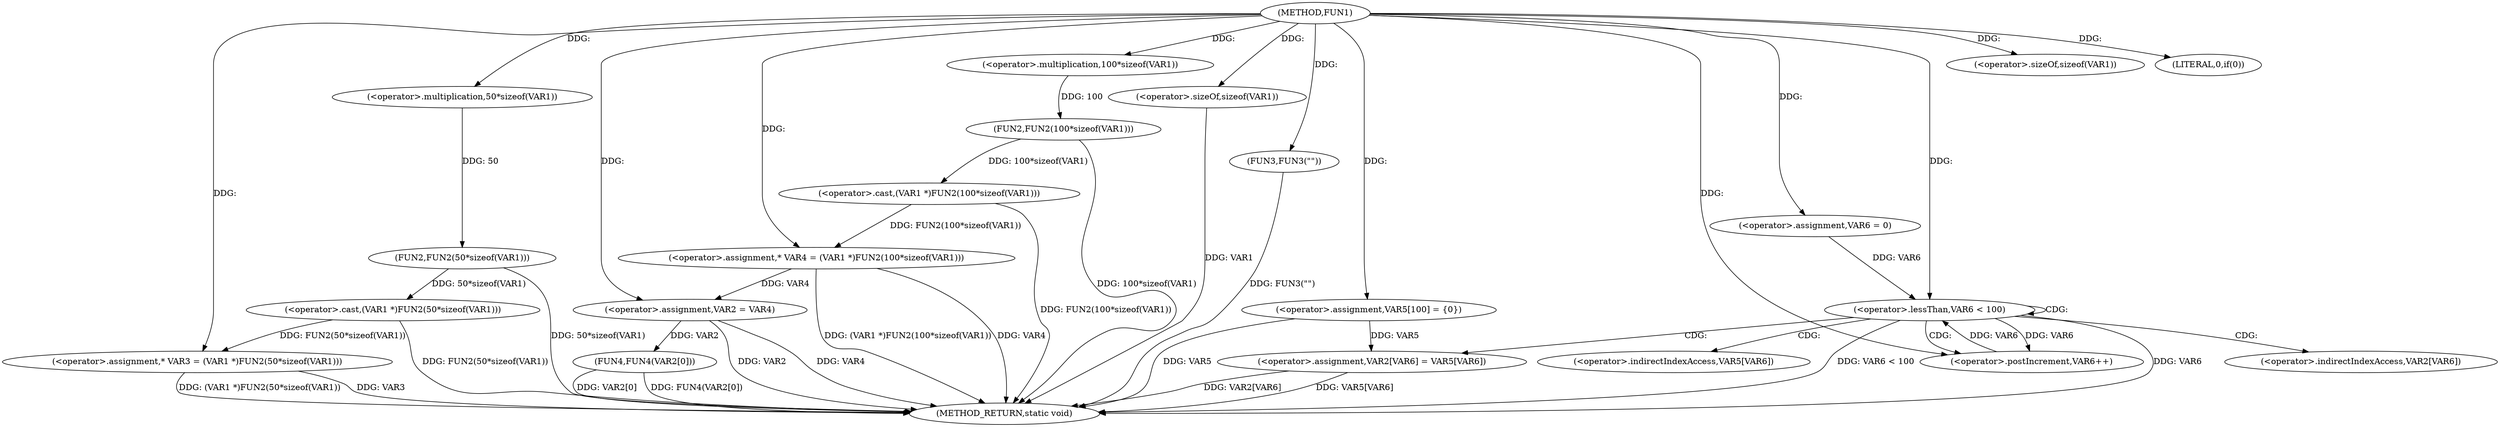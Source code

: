 digraph FUN1 {  
"1000100" [label = "(METHOD,FUN1)" ]
"1000160" [label = "(METHOD_RETURN,static void)" ]
"1000104" [label = "(<operator>.assignment,* VAR3 = (VAR1 *)FUN2(50*sizeof(VAR1)))" ]
"1000106" [label = "(<operator>.cast,(VAR1 *)FUN2(50*sizeof(VAR1)))" ]
"1000108" [label = "(FUN2,FUN2(50*sizeof(VAR1)))" ]
"1000109" [label = "(<operator>.multiplication,50*sizeof(VAR1))" ]
"1000111" [label = "(<operator>.sizeOf,sizeof(VAR1))" ]
"1000114" [label = "(<operator>.assignment,* VAR4 = (VAR1 *)FUN2(100*sizeof(VAR1)))" ]
"1000116" [label = "(<operator>.cast,(VAR1 *)FUN2(100*sizeof(VAR1)))" ]
"1000118" [label = "(FUN2,FUN2(100*sizeof(VAR1)))" ]
"1000119" [label = "(<operator>.multiplication,100*sizeof(VAR1))" ]
"1000121" [label = "(<operator>.sizeOf,sizeof(VAR1))" ]
"1000124" [label = "(LITERAL,0,if(0))" ]
"1000126" [label = "(FUN3,FUN3(\"\"))" ]
"1000130" [label = "(<operator>.assignment,VAR2 = VAR4)" ]
"1000135" [label = "(<operator>.assignment,VAR5[100] = {0})" ]
"1000140" [label = "(<operator>.assignment,VAR6 = 0)" ]
"1000143" [label = "(<operator>.lessThan,VAR6 < 100)" ]
"1000146" [label = "(<operator>.postIncrement,VAR6++)" ]
"1000149" [label = "(<operator>.assignment,VAR2[VAR6] = VAR5[VAR6])" ]
"1000156" [label = "(FUN4,FUN4(VAR2[0]))" ]
"1000150" [label = "(<operator>.indirectIndexAccess,VAR2[VAR6])" ]
"1000153" [label = "(<operator>.indirectIndexAccess,VAR5[VAR6])" ]
  "1000106" -> "1000160"  [ label = "DDG: FUN2(50*sizeof(VAR1))"] 
  "1000156" -> "1000160"  [ label = "DDG: VAR2[0]"] 
  "1000104" -> "1000160"  [ label = "DDG: VAR3"] 
  "1000130" -> "1000160"  [ label = "DDG: VAR4"] 
  "1000143" -> "1000160"  [ label = "DDG: VAR6"] 
  "1000149" -> "1000160"  [ label = "DDG: VAR5[VAR6]"] 
  "1000116" -> "1000160"  [ label = "DDG: FUN2(100*sizeof(VAR1))"] 
  "1000149" -> "1000160"  [ label = "DDG: VAR2[VAR6]"] 
  "1000156" -> "1000160"  [ label = "DDG: FUN4(VAR2[0])"] 
  "1000118" -> "1000160"  [ label = "DDG: 100*sizeof(VAR1)"] 
  "1000114" -> "1000160"  [ label = "DDG: (VAR1 *)FUN2(100*sizeof(VAR1))"] 
  "1000130" -> "1000160"  [ label = "DDG: VAR2"] 
  "1000126" -> "1000160"  [ label = "DDG: FUN3(\"\")"] 
  "1000114" -> "1000160"  [ label = "DDG: VAR4"] 
  "1000143" -> "1000160"  [ label = "DDG: VAR6 < 100"] 
  "1000135" -> "1000160"  [ label = "DDG: VAR5"] 
  "1000121" -> "1000160"  [ label = "DDG: VAR1"] 
  "1000104" -> "1000160"  [ label = "DDG: (VAR1 *)FUN2(50*sizeof(VAR1))"] 
  "1000108" -> "1000160"  [ label = "DDG: 50*sizeof(VAR1)"] 
  "1000106" -> "1000104"  [ label = "DDG: FUN2(50*sizeof(VAR1))"] 
  "1000100" -> "1000104"  [ label = "DDG: "] 
  "1000108" -> "1000106"  [ label = "DDG: 50*sizeof(VAR1)"] 
  "1000109" -> "1000108"  [ label = "DDG: 50"] 
  "1000100" -> "1000109"  [ label = "DDG: "] 
  "1000100" -> "1000111"  [ label = "DDG: "] 
  "1000116" -> "1000114"  [ label = "DDG: FUN2(100*sizeof(VAR1))"] 
  "1000100" -> "1000114"  [ label = "DDG: "] 
  "1000118" -> "1000116"  [ label = "DDG: 100*sizeof(VAR1)"] 
  "1000119" -> "1000118"  [ label = "DDG: 100"] 
  "1000100" -> "1000119"  [ label = "DDG: "] 
  "1000100" -> "1000121"  [ label = "DDG: "] 
  "1000100" -> "1000124"  [ label = "DDG: "] 
  "1000100" -> "1000126"  [ label = "DDG: "] 
  "1000114" -> "1000130"  [ label = "DDG: VAR4"] 
  "1000100" -> "1000130"  [ label = "DDG: "] 
  "1000100" -> "1000135"  [ label = "DDG: "] 
  "1000100" -> "1000140"  [ label = "DDG: "] 
  "1000140" -> "1000143"  [ label = "DDG: VAR6"] 
  "1000146" -> "1000143"  [ label = "DDG: VAR6"] 
  "1000100" -> "1000143"  [ label = "DDG: "] 
  "1000143" -> "1000146"  [ label = "DDG: VAR6"] 
  "1000100" -> "1000146"  [ label = "DDG: "] 
  "1000135" -> "1000149"  [ label = "DDG: VAR5"] 
  "1000130" -> "1000156"  [ label = "DDG: VAR2"] 
  "1000143" -> "1000153"  [ label = "CDG: "] 
  "1000143" -> "1000150"  [ label = "CDG: "] 
  "1000143" -> "1000146"  [ label = "CDG: "] 
  "1000143" -> "1000143"  [ label = "CDG: "] 
  "1000143" -> "1000149"  [ label = "CDG: "] 
}
